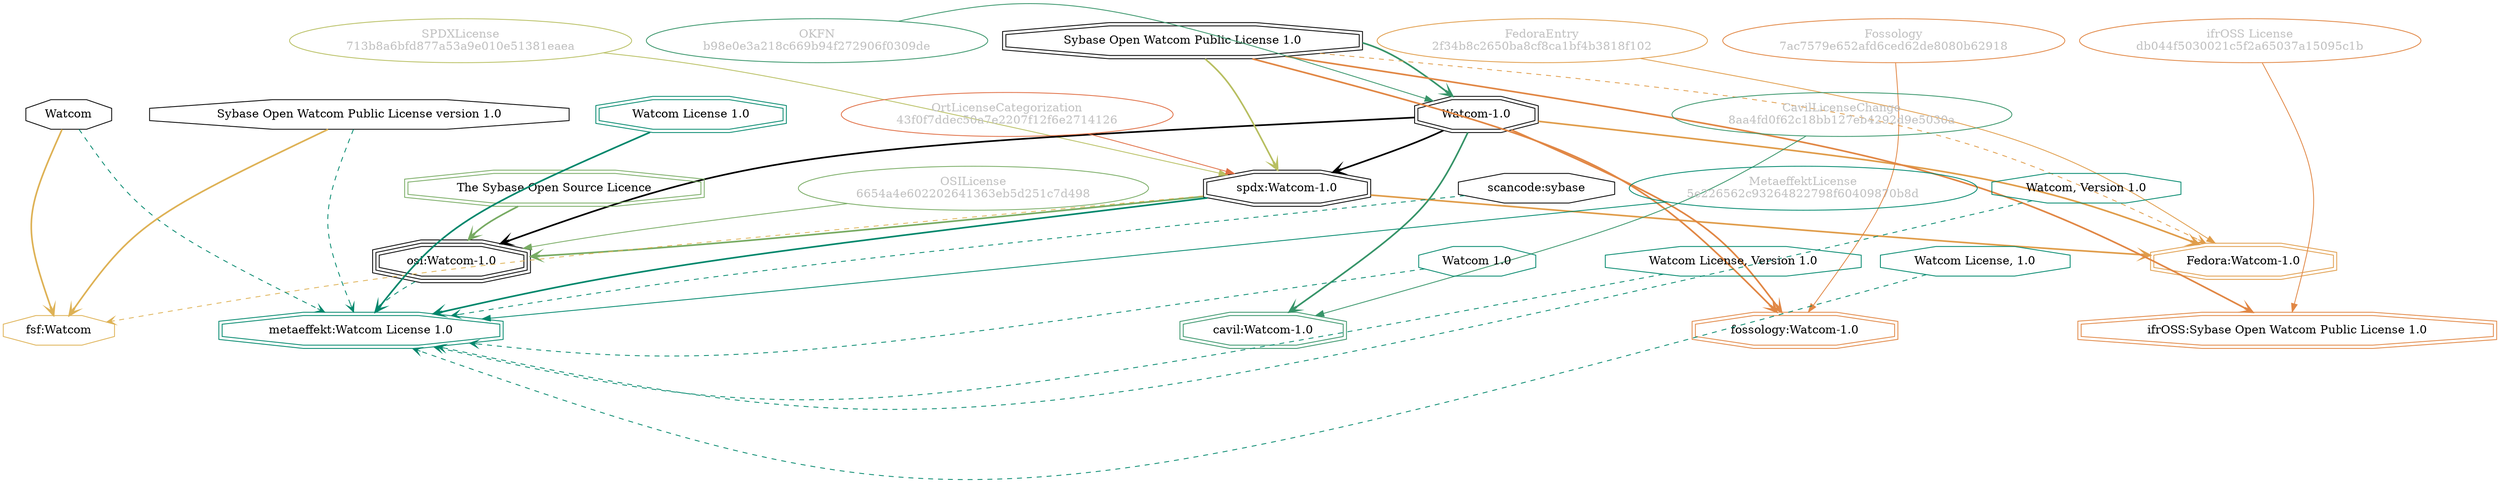 strict digraph {
    node [shape=box];
    graph [splines=curved];
    4310 [label="SPDXLicense\n713b8a6bfd877a53a9e010e51381eaea"
         ,fontcolor=gray
         ,color="#b8bf62"
         ,fillcolor="beige;1"
         ,shape=ellipse];
    4311 [label="spdx:Watcom-1.0"
         ,shape=doubleoctagon];
    4312 [label="Watcom-1.0"
         ,shape=doubleoctagon];
    4313 [label="Sybase Open Watcom Public License 1.0"
         ,shape=doubleoctagon];
    5329 [label="OSILicense\n6654a4e602202641363eb5d251c7d498"
         ,fontcolor=gray
         ,color="#78ab63"
         ,fillcolor="beige;1"
         ,shape=ellipse];
    5330 [label="osi:Watcom-1.0"
         ,shape=tripleoctagon];
    5331 [label="The Sybase Open Source Licence"
         ,color="#78ab63"
         ,shape=doubleoctagon];
    8491 [label="FedoraEntry\n2f34b8c2650ba8cf8ca1bf4b3818f102"
         ,fontcolor=gray
         ,color="#e09d4b"
         ,fillcolor="beige;1"
         ,shape=ellipse];
    8492 [label="Fedora:Watcom-1.0"
         ,color="#e09d4b"
         ,shape=doubleoctagon];
    10600 [label="fsf:Watcom"
          ,color="#deb256"
          ,shape=octagon];
    10601 [label=Watcom
          ,shape=octagon];
    10602 [label="Sybase Open Watcom Public License version 1.0"
          ,shape=octagon];
    24142 [label="scancode:sybase"
          ,shape=octagon];
    26879 [label="Fossology\n7ac7579e652afd6ced62de8080b62918"
          ,fontcolor=gray
          ,color="#e18745"
          ,fillcolor="beige;1"
          ,shape=ellipse];
    26880 [label="fossology:Watcom-1.0"
          ,color="#e18745"
          ,shape=doubleoctagon];
    28399 [label="OKFN\nb98e0e3a218c669b94f272906f0309de"
          ,fontcolor=gray
          ,color="#379469"
          ,fillcolor="beige;1"
          ,shape=ellipse];
    35256 [label="OrtLicenseCategorization\n43f0f7ddec50a7e2207f12f6e2714126"
          ,fontcolor=gray
          ,color="#e06f45"
          ,fillcolor="beige;1"
          ,shape=ellipse];
    38119 [label="CavilLicenseChange\n8aa4fd0f62c18bb127eb4292d9e5030a"
          ,fontcolor=gray
          ,color="#379469"
          ,fillcolor="beige;1"
          ,shape=ellipse];
    38120 [label="cavil:Watcom-1.0"
          ,color="#379469"
          ,shape=doubleoctagon];
    49570 [label="MetaeffektLicense\n5e226562c93264822798f60409870b8d"
          ,fontcolor=gray
          ,color="#00876c"
          ,fillcolor="beige;1"
          ,shape=ellipse];
    49571 [label="metaeffekt:Watcom License 1.0"
          ,color="#00876c"
          ,shape=doubleoctagon];
    49572 [label="Watcom License 1.0"
          ,color="#00876c"
          ,shape=doubleoctagon];
    49573 [label="Watcom, Version 1.0"
          ,color="#00876c"
          ,shape=octagon];
    49574 [label="Watcom 1.0"
          ,color="#00876c"
          ,shape=octagon];
    49575 [label="Watcom License, Version 1.0"
          ,color="#00876c"
          ,shape=octagon];
    49576 [label="Watcom License, 1.0"
          ,color="#00876c"
          ,shape=octagon];
    55034 [label="ifrOSS License\ndb044f5030021c5f2a65037a15095c1b"
          ,fontcolor=gray
          ,color="#e18745"
          ,fillcolor="beige;1"
          ,shape=ellipse];
    55035 [label="ifrOSS:Sybase Open Watcom Public License 1.0"
          ,color="#e18745"
          ,shape=doubleoctagon];
    4310 -> 4311 [weight=0.5
                 ,color="#b8bf62"];
    4311 -> 5330 [style=bold
                 ,arrowhead=vee
                 ,weight=0.7
                 ,color="#78ab63"];
    4311 -> 8492 [style=bold
                 ,arrowhead=vee
                 ,weight=0.7
                 ,color="#e09d4b"];
    4311 -> 10600 [style=dashed
                  ,arrowhead=vee
                  ,weight=0.5
                  ,color="#deb256"];
    4311 -> 49571 [style=bold
                  ,arrowhead=vee
                  ,weight=0.7
                  ,color="#00876c"];
    4312 -> 4311 [style=bold
                 ,arrowhead=vee
                 ,weight=0.7];
    4312 -> 5330 [style=bold
                 ,arrowhead=vee
                 ,weight=0.7];
    4312 -> 8492 [style=bold
                 ,arrowhead=vee
                 ,weight=0.7
                 ,color="#e09d4b"];
    4312 -> 26880 [style=bold
                  ,arrowhead=vee
                  ,weight=0.7
                  ,color="#e18745"];
    4312 -> 38120 [style=bold
                  ,arrowhead=vee
                  ,weight=0.7
                  ,color="#379469"];
    4312 -> 38120 [style=bold
                  ,arrowhead=vee
                  ,weight=0.7
                  ,color="#379469"];
    4313 -> 4311 [style=bold
                 ,arrowhead=vee
                 ,weight=0.7
                 ,color="#b8bf62"];
    4313 -> 4312 [style=bold
                 ,arrowhead=vee
                 ,weight=0.7
                 ,color="#379469"];
    4313 -> 8492 [style=dashed
                 ,arrowhead=vee
                 ,weight=0.5
                 ,color="#e09d4b"];
    4313 -> 26880 [style=bold
                  ,arrowhead=vee
                  ,weight=0.7
                  ,color="#e18745"];
    4313 -> 55035 [style=bold
                  ,arrowhead=vee
                  ,weight=0.7
                  ,color="#e18745"];
    4313 -> 55035 [style=bold
                  ,arrowhead=vee
                  ,weight=0.7
                  ,color="#e18745"];
    5329 -> 5330 [weight=0.5
                 ,color="#78ab63"];
    5330 -> 49571 [style=dashed
                  ,arrowhead=vee
                  ,weight=0.5
                  ,color="#00876c"];
    5331 -> 5330 [style=bold
                 ,arrowhead=vee
                 ,weight=0.7
                 ,color="#78ab63"];
    8491 -> 8492 [weight=0.5
                 ,color="#e09d4b"];
    10601 -> 10600 [style=bold
                   ,arrowhead=vee
                   ,weight=0.7
                   ,color="#deb256"];
    10601 -> 49571 [style=dashed
                   ,arrowhead=vee
                   ,weight=0.5
                   ,color="#00876c"];
    10602 -> 10600 [style=bold
                   ,arrowhead=vee
                   ,weight=0.7
                   ,color="#deb256"];
    10602 -> 49571 [style=dashed
                   ,arrowhead=vee
                   ,weight=0.5
                   ,color="#00876c"];
    24142 -> 49571 [style=dashed
                   ,arrowhead=vee
                   ,weight=0.5
                   ,color="#00876c"];
    26879 -> 26880 [weight=0.5
                   ,color="#e18745"];
    28399 -> 4312 [weight=0.5
                  ,color="#379469"];
    35256 -> 4311 [weight=0.5
                  ,color="#e06f45"];
    38119 -> 38120 [weight=0.5
                   ,color="#379469"];
    49570 -> 49571 [weight=0.5
                   ,color="#00876c"];
    49572 -> 49571 [style=bold
                   ,arrowhead=vee
                   ,weight=0.7
                   ,color="#00876c"];
    49573 -> 49571 [style=dashed
                   ,arrowhead=vee
                   ,weight=0.5
                   ,color="#00876c"];
    49574 -> 49571 [style=dashed
                   ,arrowhead=vee
                   ,weight=0.5
                   ,color="#00876c"];
    49575 -> 49571 [style=dashed
                   ,arrowhead=vee
                   ,weight=0.5
                   ,color="#00876c"];
    49576 -> 49571 [style=dashed
                   ,arrowhead=vee
                   ,weight=0.5
                   ,color="#00876c"];
    55034 -> 55035 [weight=0.5
                   ,color="#e18745"];
}

